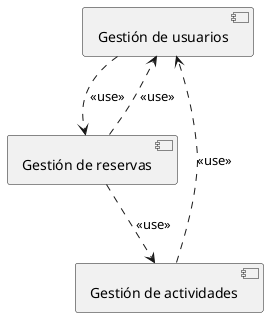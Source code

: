 @startuml
[Gestión de usuarios] ..> [Gestión de reservas] : <<use>>
[Gestión de reservas] ..> [Gestión de usuarios] : <<use>>
[Gestión de reservas] ..> [Gestión de actividades] : <<use>>
[Gestión de actividades] ..> [Gestión de usuarios] : <<use>>
@enduml